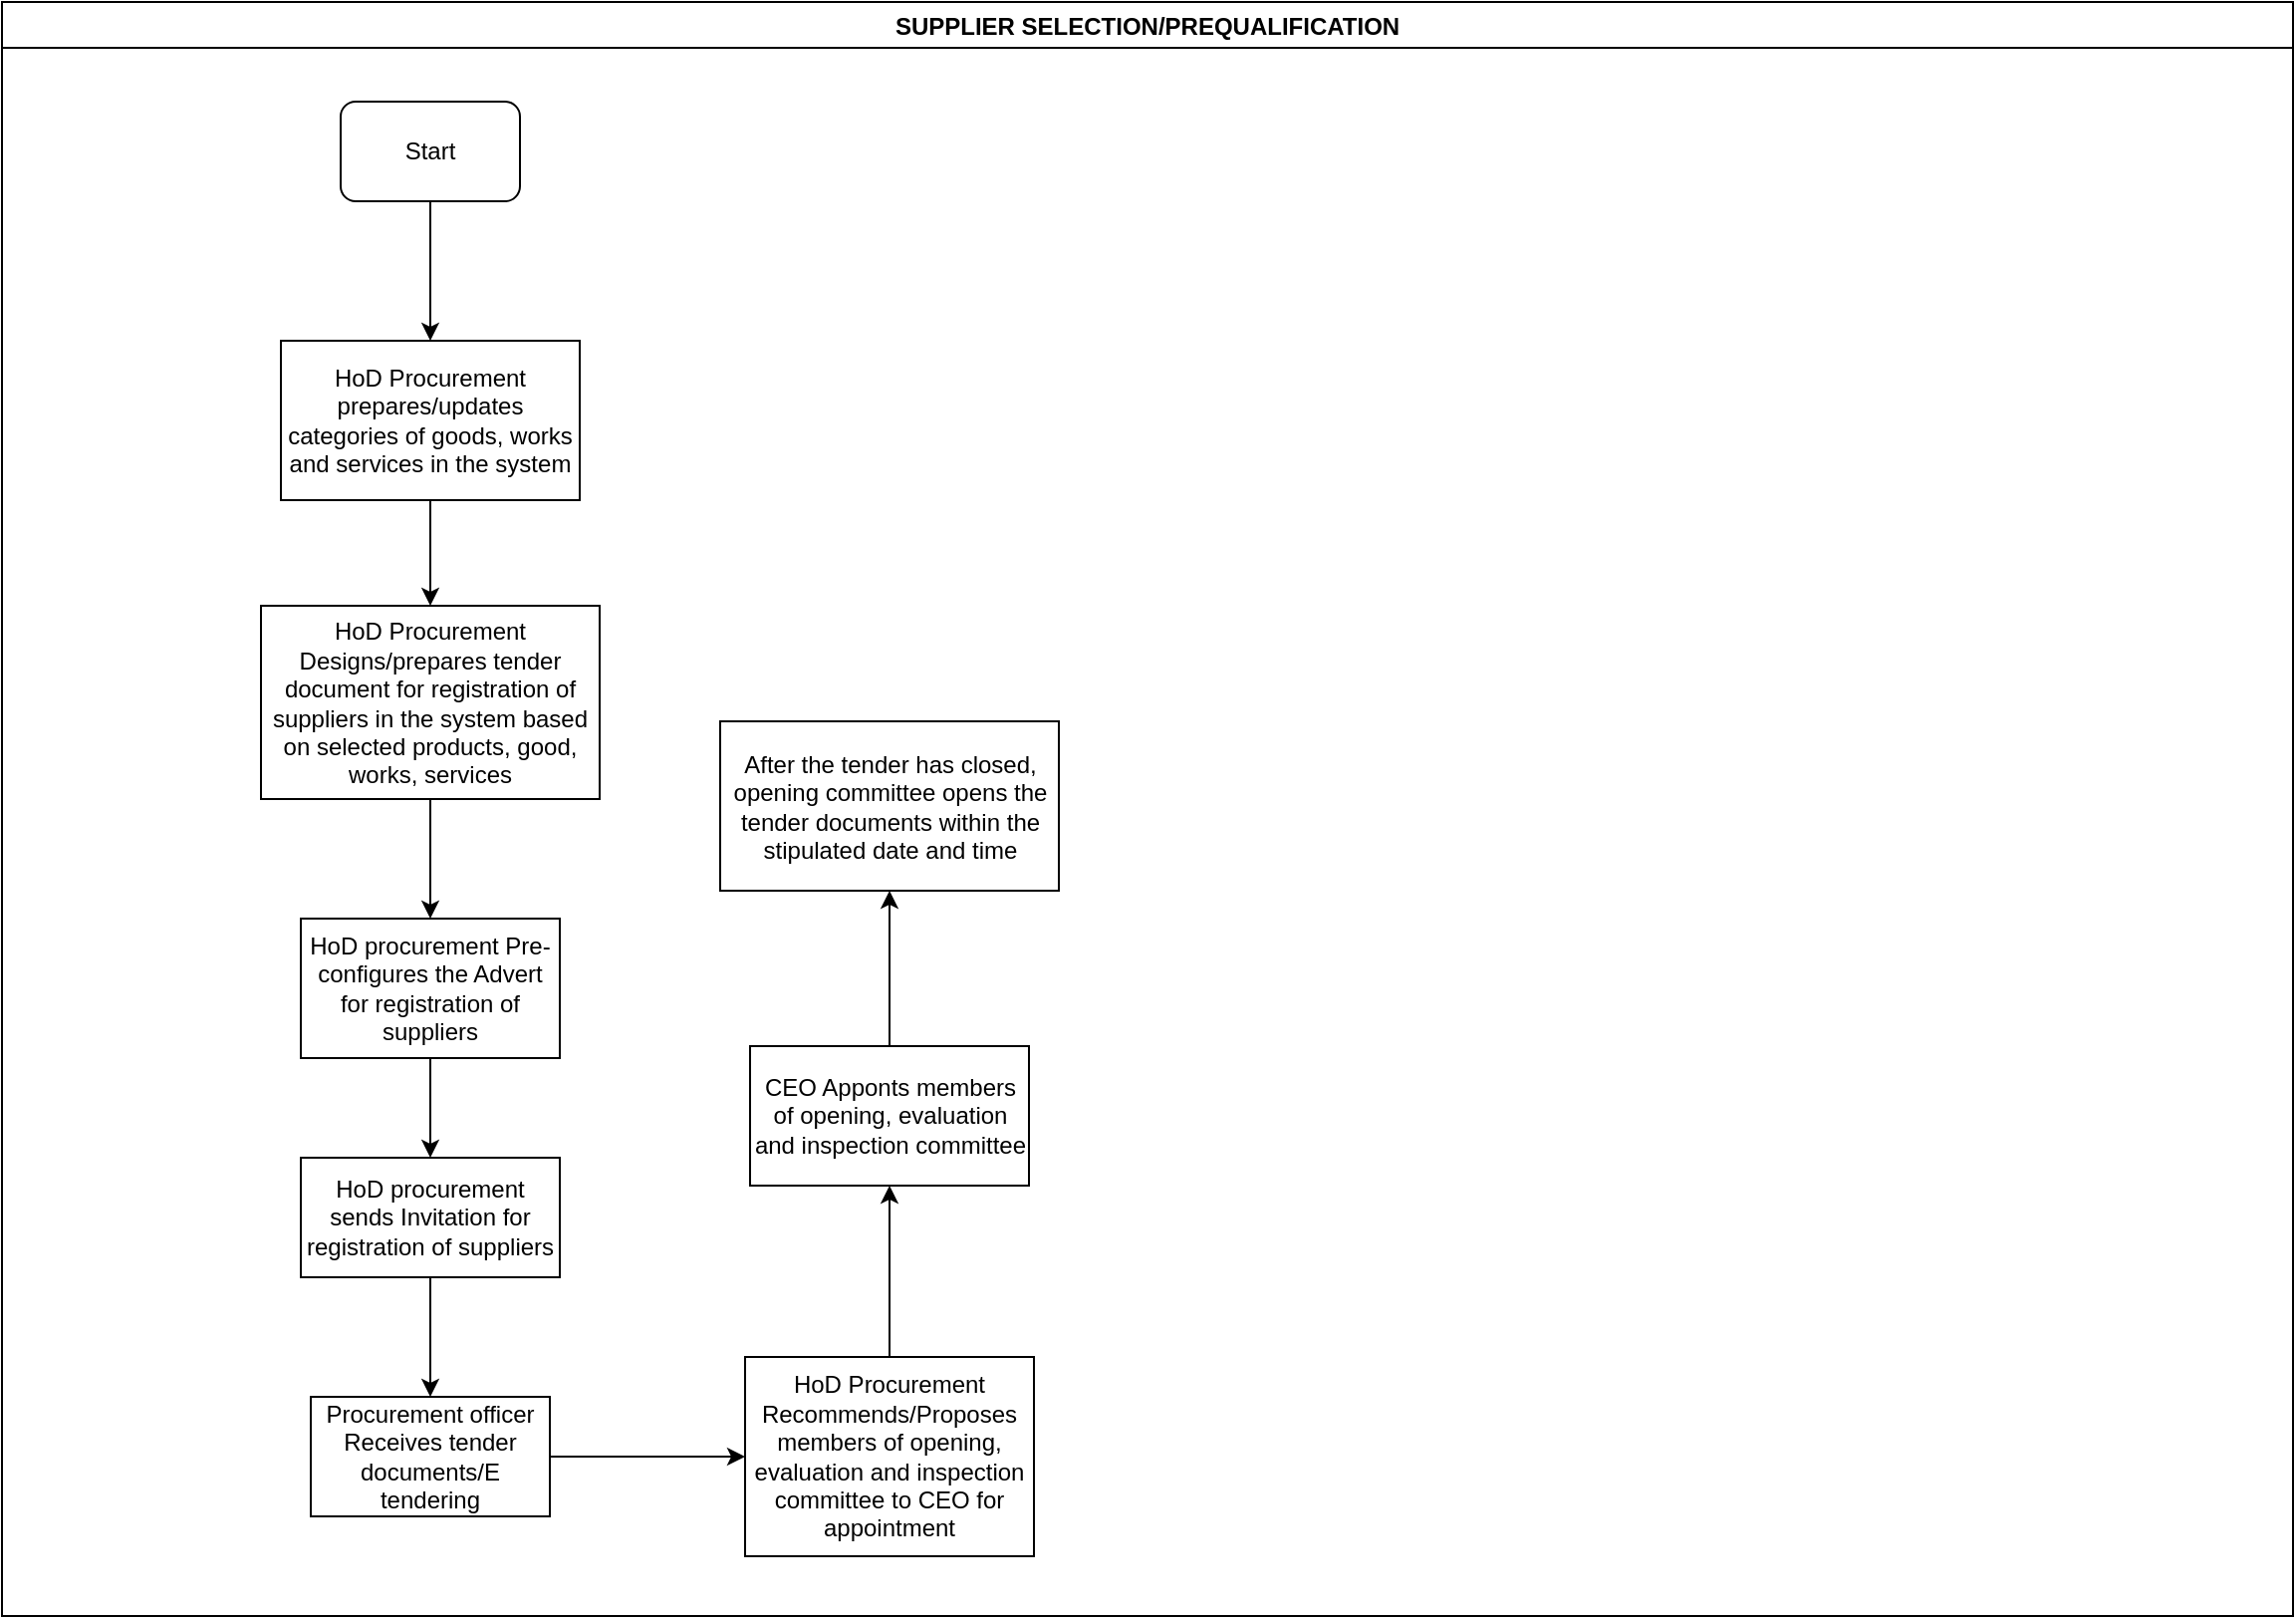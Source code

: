 <mxfile version="13.10.9" type="github">
  <diagram id="c0UdfnQMCGiwI4j2-F3c" name="Page-1">
    <mxGraphModel dx="1038" dy="547" grid="1" gridSize="10" guides="1" tooltips="1" connect="1" arrows="1" fold="1" page="1" pageScale="1" pageWidth="1169" pageHeight="827" math="0" shadow="0">
      <root>
        <mxCell id="0" />
        <mxCell id="1" parent="0" />
        <mxCell id="tP4-GmfG6HyLN73kiLhE-5" value="SUPPLIER SELECTION/PREQUALIFICATION" style="swimlane;" vertex="1" parent="1">
          <mxGeometry x="10" y="10" width="1150" height="810" as="geometry" />
        </mxCell>
        <mxCell id="tP4-GmfG6HyLN73kiLhE-6" value="Start" style="rounded=1;whiteSpace=wrap;html=1;" vertex="1" parent="tP4-GmfG6HyLN73kiLhE-5">
          <mxGeometry x="170" y="50" width="90" height="50" as="geometry" />
        </mxCell>
        <mxCell id="tP4-GmfG6HyLN73kiLhE-9" value="HoD Procurement prepares/updates categories of goods, works and services in the system" style="rounded=0;whiteSpace=wrap;html=1;" vertex="1" parent="tP4-GmfG6HyLN73kiLhE-5">
          <mxGeometry x="140" y="170" width="150" height="80" as="geometry" />
        </mxCell>
        <mxCell id="tP4-GmfG6HyLN73kiLhE-8" value="" style="edgeStyle=orthogonalEdgeStyle;rounded=0;orthogonalLoop=1;jettySize=auto;html=1;entryX=0.5;entryY=0;entryDx=0;entryDy=0;" edge="1" parent="tP4-GmfG6HyLN73kiLhE-5" source="tP4-GmfG6HyLN73kiLhE-6" target="tP4-GmfG6HyLN73kiLhE-9">
          <mxGeometry relative="1" as="geometry">
            <mxPoint x="215" y="165" as="targetPoint" />
          </mxGeometry>
        </mxCell>
        <mxCell id="tP4-GmfG6HyLN73kiLhE-12" value="HoD procurement Pre-configures the Advert for registration of suppliers" style="whiteSpace=wrap;html=1;rounded=0;" vertex="1" parent="tP4-GmfG6HyLN73kiLhE-5">
          <mxGeometry x="150" y="460" width="130" height="70" as="geometry" />
        </mxCell>
        <mxCell id="tP4-GmfG6HyLN73kiLhE-14" value="HoD procurement sends Invitation for registration of suppliers" style="whiteSpace=wrap;html=1;rounded=0;" vertex="1" parent="tP4-GmfG6HyLN73kiLhE-5">
          <mxGeometry x="150" y="580" width="130" height="60" as="geometry" />
        </mxCell>
        <mxCell id="tP4-GmfG6HyLN73kiLhE-15" value="" style="edgeStyle=orthogonalEdgeStyle;rounded=0;orthogonalLoop=1;jettySize=auto;html=1;" edge="1" parent="tP4-GmfG6HyLN73kiLhE-5" source="tP4-GmfG6HyLN73kiLhE-12" target="tP4-GmfG6HyLN73kiLhE-14">
          <mxGeometry relative="1" as="geometry" />
        </mxCell>
        <mxCell id="tP4-GmfG6HyLN73kiLhE-16" value="Procurement officer Receives tender documents/E tendering " style="whiteSpace=wrap;html=1;rounded=0;" vertex="1" parent="tP4-GmfG6HyLN73kiLhE-5">
          <mxGeometry x="155" y="700" width="120" height="60" as="geometry" />
        </mxCell>
        <mxCell id="tP4-GmfG6HyLN73kiLhE-17" value="" style="edgeStyle=orthogonalEdgeStyle;rounded=0;orthogonalLoop=1;jettySize=auto;html=1;" edge="1" parent="tP4-GmfG6HyLN73kiLhE-5" source="tP4-GmfG6HyLN73kiLhE-14" target="tP4-GmfG6HyLN73kiLhE-16">
          <mxGeometry relative="1" as="geometry" />
        </mxCell>
        <mxCell id="tP4-GmfG6HyLN73kiLhE-20" value="CEO Apponts members of opening, evaluation and inspection committee" style="whiteSpace=wrap;html=1;rounded=0;" vertex="1" parent="tP4-GmfG6HyLN73kiLhE-5">
          <mxGeometry x="375.5" y="524" width="140" height="70" as="geometry" />
        </mxCell>
        <mxCell id="tP4-GmfG6HyLN73kiLhE-22" value="After the tender has closed, opening committee opens the tender documents within the stipulated date and time" style="whiteSpace=wrap;html=1;rounded=0;" vertex="1" parent="tP4-GmfG6HyLN73kiLhE-5">
          <mxGeometry x="360.5" y="361" width="170" height="85" as="geometry" />
        </mxCell>
        <mxCell id="tP4-GmfG6HyLN73kiLhE-23" value="" style="edgeStyle=orthogonalEdgeStyle;rounded=0;orthogonalLoop=1;jettySize=auto;html=1;" edge="1" parent="tP4-GmfG6HyLN73kiLhE-5" source="tP4-GmfG6HyLN73kiLhE-20" target="tP4-GmfG6HyLN73kiLhE-22">
          <mxGeometry relative="1" as="geometry" />
        </mxCell>
        <mxCell id="tP4-GmfG6HyLN73kiLhE-13" value="" style="edgeStyle=orthogonalEdgeStyle;rounded=0;orthogonalLoop=1;jettySize=auto;html=1;" edge="1" parent="1" source="tP4-GmfG6HyLN73kiLhE-10" target="tP4-GmfG6HyLN73kiLhE-12">
          <mxGeometry relative="1" as="geometry" />
        </mxCell>
        <mxCell id="tP4-GmfG6HyLN73kiLhE-10" value="HoD Procurement Designs/prepares tender document for registration of suppliers in the system based on selected products, good, works, services" style="whiteSpace=wrap;html=1;rounded=0;" vertex="1" parent="1">
          <mxGeometry x="140" y="313" width="170" height="97" as="geometry" />
        </mxCell>
        <mxCell id="tP4-GmfG6HyLN73kiLhE-11" value="" style="edgeStyle=orthogonalEdgeStyle;rounded=0;orthogonalLoop=1;jettySize=auto;html=1;" edge="1" parent="1" source="tP4-GmfG6HyLN73kiLhE-9" target="tP4-GmfG6HyLN73kiLhE-10">
          <mxGeometry relative="1" as="geometry" />
        </mxCell>
        <mxCell id="tP4-GmfG6HyLN73kiLhE-21" value="" style="edgeStyle=orthogonalEdgeStyle;rounded=0;orthogonalLoop=1;jettySize=auto;html=1;" edge="1" parent="1" source="tP4-GmfG6HyLN73kiLhE-18" target="tP4-GmfG6HyLN73kiLhE-20">
          <mxGeometry relative="1" as="geometry" />
        </mxCell>
        <mxCell id="tP4-GmfG6HyLN73kiLhE-18" value="HoD Procurement Recommends/Proposes members of opening, evaluation and inspection committee to CEO for appointment" style="whiteSpace=wrap;html=1;rounded=0;" vertex="1" parent="1">
          <mxGeometry x="383" y="690" width="145" height="100" as="geometry" />
        </mxCell>
        <mxCell id="tP4-GmfG6HyLN73kiLhE-19" value="" style="edgeStyle=orthogonalEdgeStyle;rounded=0;orthogonalLoop=1;jettySize=auto;html=1;" edge="1" parent="1" source="tP4-GmfG6HyLN73kiLhE-16" target="tP4-GmfG6HyLN73kiLhE-18">
          <mxGeometry relative="1" as="geometry" />
        </mxCell>
      </root>
    </mxGraphModel>
  </diagram>
</mxfile>
